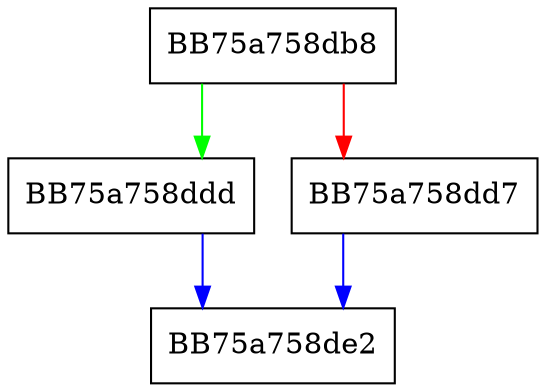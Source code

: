 digraph GetSize {
  node [shape="box"];
  graph [splines=ortho];
  BB75a758db8 -> BB75a758ddd [color="green"];
  BB75a758db8 -> BB75a758dd7 [color="red"];
  BB75a758dd7 -> BB75a758de2 [color="blue"];
  BB75a758ddd -> BB75a758de2 [color="blue"];
}
